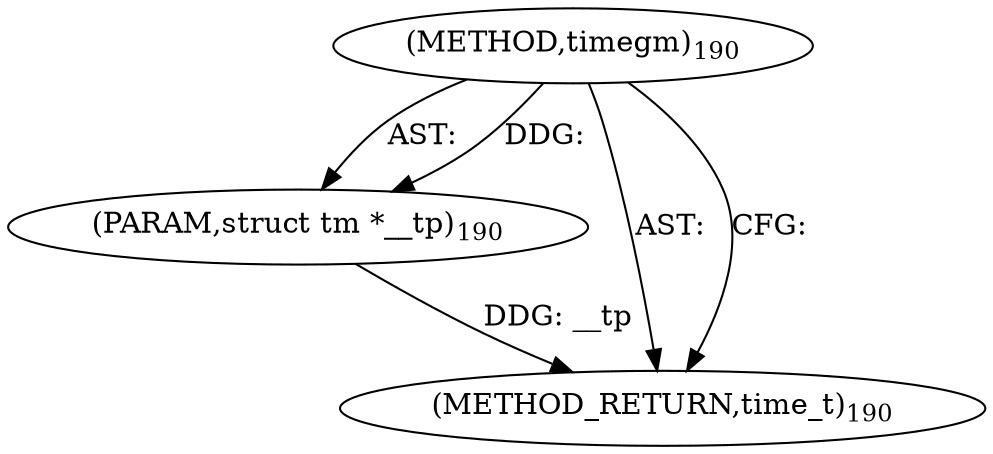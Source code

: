 digraph "timegm" {  
"7952" [label = <(METHOD,timegm)<SUB>190</SUB>> ]
"7953" [label = <(PARAM,struct tm *__tp)<SUB>190</SUB>> ]
"7954" [label = <(METHOD_RETURN,time_t)<SUB>190</SUB>> ]
  "7952" -> "7953"  [ label = "AST: "] 
  "7952" -> "7954"  [ label = "AST: "] 
  "7952" -> "7954"  [ label = "CFG: "] 
  "7953" -> "7954"  [ label = "DDG: __tp"] 
  "7952" -> "7953"  [ label = "DDG: "] 
}
